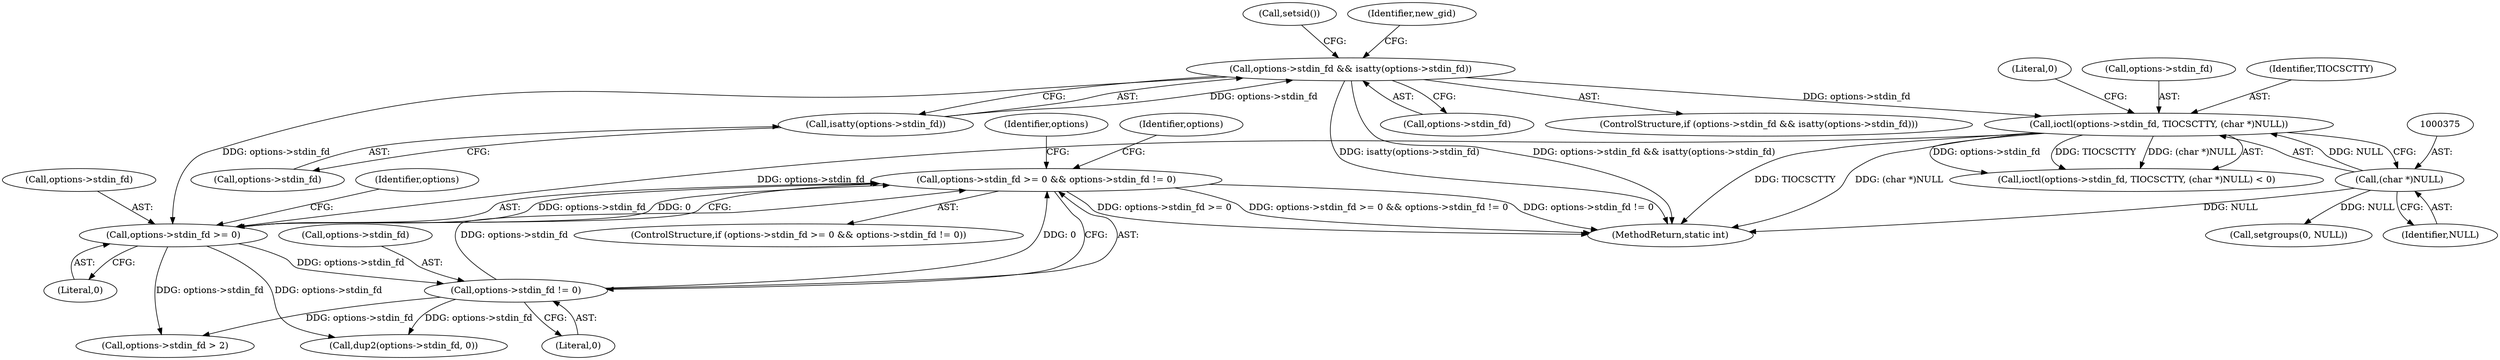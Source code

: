 digraph "0_lxc_5c3fcae78b63ac9dd56e36075903921bd9461f9e@API" {
"1000589" [label="(Call,options->stdin_fd >= 0 && options->stdin_fd != 0)"];
"1000590" [label="(Call,options->stdin_fd >= 0)"];
"1000369" [label="(Call,ioctl(options->stdin_fd, TIOCSCTTY, (char *)NULL))"];
"1000345" [label="(Call,options->stdin_fd && isatty(options->stdin_fd))"];
"1000349" [label="(Call,isatty(options->stdin_fd))"];
"1000374" [label="(Call,(char *)NULL)"];
"1000595" [label="(Call,options->stdin_fd != 0)"];
"1000596" [label="(Call,options->stdin_fd)"];
"1000369" [label="(Call,ioctl(options->stdin_fd, TIOCSCTTY, (char *)NULL))"];
"1000350" [label="(Call,options->stdin_fd)"];
"1000594" [label="(Literal,0)"];
"1000597" [label="(Identifier,options)"];
"1000599" [label="(Literal,0)"];
"1000374" [label="(Call,(char *)NULL)"];
"1000609" [label="(Identifier,options)"];
"1000591" [label="(Call,options->stdin_fd)"];
"1000349" [label="(Call,isatty(options->stdin_fd))"];
"1000368" [label="(Call,ioctl(options->stdin_fd, TIOCSCTTY, (char *)NULL) < 0)"];
"1000345" [label="(Call,options->stdin_fd && isatty(options->stdin_fd))"];
"1000356" [label="(Call,setsid())"];
"1000402" [label="(Call,setgroups(0, NULL))"];
"1000589" [label="(Call,options->stdin_fd >= 0 && options->stdin_fd != 0)"];
"1000602" [label="(Identifier,options)"];
"1000390" [label="(Identifier,new_gid)"];
"1000346" [label="(Call,options->stdin_fd)"];
"1000588" [label="(ControlStructure,if (options->stdin_fd >= 0 && options->stdin_fd != 0))"];
"1000595" [label="(Call,options->stdin_fd != 0)"];
"1000370" [label="(Call,options->stdin_fd)"];
"1000373" [label="(Identifier,TIOCSCTTY)"];
"1000376" [label="(Identifier,NULL)"];
"1000344" [label="(ControlStructure,if (options->stdin_fd && isatty(options->stdin_fd)))"];
"1000640" [label="(Call,options->stdin_fd > 2)"];
"1000377" [label="(Literal,0)"];
"1000590" [label="(Call,options->stdin_fd >= 0)"];
"1000600" [label="(Call,dup2(options->stdin_fd, 0))"];
"1000711" [label="(MethodReturn,static int)"];
"1000589" -> "1000588"  [label="AST: "];
"1000589" -> "1000590"  [label="CFG: "];
"1000589" -> "1000595"  [label="CFG: "];
"1000590" -> "1000589"  [label="AST: "];
"1000595" -> "1000589"  [label="AST: "];
"1000602" -> "1000589"  [label="CFG: "];
"1000609" -> "1000589"  [label="CFG: "];
"1000589" -> "1000711"  [label="DDG: options->stdin_fd >= 0 && options->stdin_fd != 0"];
"1000589" -> "1000711"  [label="DDG: options->stdin_fd != 0"];
"1000589" -> "1000711"  [label="DDG: options->stdin_fd >= 0"];
"1000590" -> "1000589"  [label="DDG: options->stdin_fd"];
"1000590" -> "1000589"  [label="DDG: 0"];
"1000595" -> "1000589"  [label="DDG: options->stdin_fd"];
"1000595" -> "1000589"  [label="DDG: 0"];
"1000590" -> "1000594"  [label="CFG: "];
"1000591" -> "1000590"  [label="AST: "];
"1000594" -> "1000590"  [label="AST: "];
"1000597" -> "1000590"  [label="CFG: "];
"1000369" -> "1000590"  [label="DDG: options->stdin_fd"];
"1000345" -> "1000590"  [label="DDG: options->stdin_fd"];
"1000590" -> "1000595"  [label="DDG: options->stdin_fd"];
"1000590" -> "1000600"  [label="DDG: options->stdin_fd"];
"1000590" -> "1000640"  [label="DDG: options->stdin_fd"];
"1000369" -> "1000368"  [label="AST: "];
"1000369" -> "1000374"  [label="CFG: "];
"1000370" -> "1000369"  [label="AST: "];
"1000373" -> "1000369"  [label="AST: "];
"1000374" -> "1000369"  [label="AST: "];
"1000377" -> "1000369"  [label="CFG: "];
"1000369" -> "1000711"  [label="DDG: TIOCSCTTY"];
"1000369" -> "1000711"  [label="DDG: (char *)NULL"];
"1000369" -> "1000368"  [label="DDG: options->stdin_fd"];
"1000369" -> "1000368"  [label="DDG: TIOCSCTTY"];
"1000369" -> "1000368"  [label="DDG: (char *)NULL"];
"1000345" -> "1000369"  [label="DDG: options->stdin_fd"];
"1000374" -> "1000369"  [label="DDG: NULL"];
"1000345" -> "1000344"  [label="AST: "];
"1000345" -> "1000346"  [label="CFG: "];
"1000345" -> "1000349"  [label="CFG: "];
"1000346" -> "1000345"  [label="AST: "];
"1000349" -> "1000345"  [label="AST: "];
"1000356" -> "1000345"  [label="CFG: "];
"1000390" -> "1000345"  [label="CFG: "];
"1000345" -> "1000711"  [label="DDG: isatty(options->stdin_fd)"];
"1000345" -> "1000711"  [label="DDG: options->stdin_fd && isatty(options->stdin_fd)"];
"1000349" -> "1000345"  [label="DDG: options->stdin_fd"];
"1000349" -> "1000350"  [label="CFG: "];
"1000350" -> "1000349"  [label="AST: "];
"1000374" -> "1000376"  [label="CFG: "];
"1000375" -> "1000374"  [label="AST: "];
"1000376" -> "1000374"  [label="AST: "];
"1000374" -> "1000711"  [label="DDG: NULL"];
"1000374" -> "1000402"  [label="DDG: NULL"];
"1000595" -> "1000599"  [label="CFG: "];
"1000596" -> "1000595"  [label="AST: "];
"1000599" -> "1000595"  [label="AST: "];
"1000595" -> "1000600"  [label="DDG: options->stdin_fd"];
"1000595" -> "1000640"  [label="DDG: options->stdin_fd"];
}
